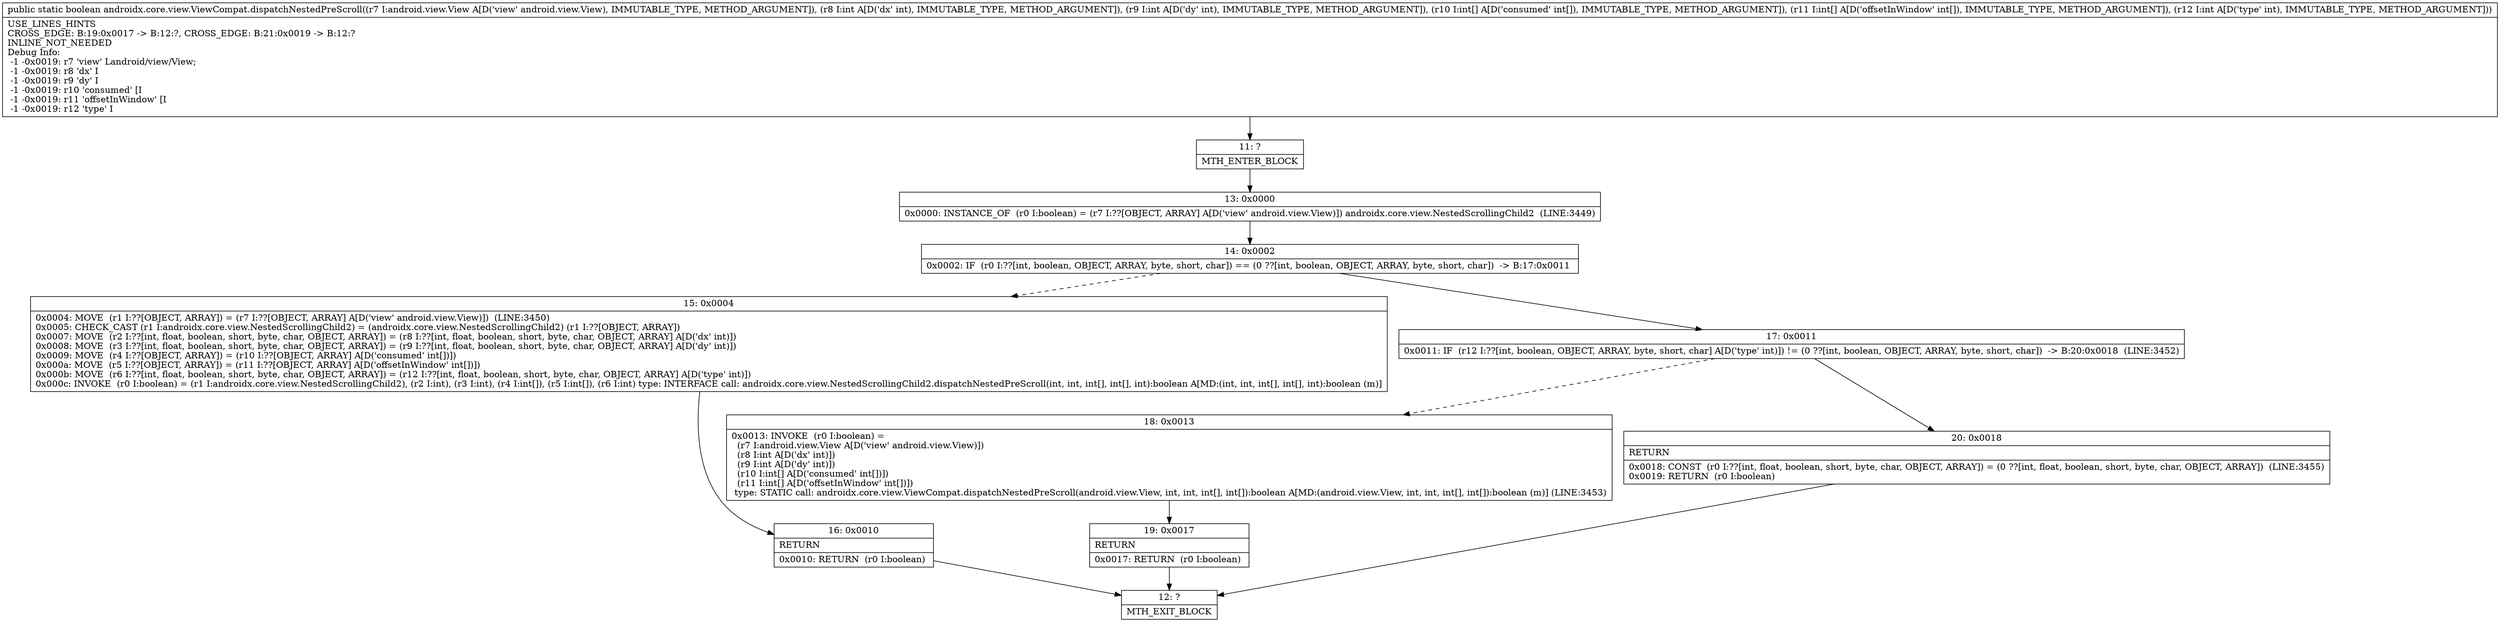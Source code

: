 digraph "CFG forandroidx.core.view.ViewCompat.dispatchNestedPreScroll(Landroid\/view\/View;II[I[II)Z" {
Node_11 [shape=record,label="{11\:\ ?|MTH_ENTER_BLOCK\l}"];
Node_13 [shape=record,label="{13\:\ 0x0000|0x0000: INSTANCE_OF  (r0 I:boolean) = (r7 I:??[OBJECT, ARRAY] A[D('view' android.view.View)]) androidx.core.view.NestedScrollingChild2  (LINE:3449)\l}"];
Node_14 [shape=record,label="{14\:\ 0x0002|0x0002: IF  (r0 I:??[int, boolean, OBJECT, ARRAY, byte, short, char]) == (0 ??[int, boolean, OBJECT, ARRAY, byte, short, char])  \-\> B:17:0x0011 \l}"];
Node_15 [shape=record,label="{15\:\ 0x0004|0x0004: MOVE  (r1 I:??[OBJECT, ARRAY]) = (r7 I:??[OBJECT, ARRAY] A[D('view' android.view.View)])  (LINE:3450)\l0x0005: CHECK_CAST (r1 I:androidx.core.view.NestedScrollingChild2) = (androidx.core.view.NestedScrollingChild2) (r1 I:??[OBJECT, ARRAY]) \l0x0007: MOVE  (r2 I:??[int, float, boolean, short, byte, char, OBJECT, ARRAY]) = (r8 I:??[int, float, boolean, short, byte, char, OBJECT, ARRAY] A[D('dx' int)]) \l0x0008: MOVE  (r3 I:??[int, float, boolean, short, byte, char, OBJECT, ARRAY]) = (r9 I:??[int, float, boolean, short, byte, char, OBJECT, ARRAY] A[D('dy' int)]) \l0x0009: MOVE  (r4 I:??[OBJECT, ARRAY]) = (r10 I:??[OBJECT, ARRAY] A[D('consumed' int[])]) \l0x000a: MOVE  (r5 I:??[OBJECT, ARRAY]) = (r11 I:??[OBJECT, ARRAY] A[D('offsetInWindow' int[])]) \l0x000b: MOVE  (r6 I:??[int, float, boolean, short, byte, char, OBJECT, ARRAY]) = (r12 I:??[int, float, boolean, short, byte, char, OBJECT, ARRAY] A[D('type' int)]) \l0x000c: INVOKE  (r0 I:boolean) = (r1 I:androidx.core.view.NestedScrollingChild2), (r2 I:int), (r3 I:int), (r4 I:int[]), (r5 I:int[]), (r6 I:int) type: INTERFACE call: androidx.core.view.NestedScrollingChild2.dispatchNestedPreScroll(int, int, int[], int[], int):boolean A[MD:(int, int, int[], int[], int):boolean (m)]\l}"];
Node_16 [shape=record,label="{16\:\ 0x0010|RETURN\l|0x0010: RETURN  (r0 I:boolean) \l}"];
Node_12 [shape=record,label="{12\:\ ?|MTH_EXIT_BLOCK\l}"];
Node_17 [shape=record,label="{17\:\ 0x0011|0x0011: IF  (r12 I:??[int, boolean, OBJECT, ARRAY, byte, short, char] A[D('type' int)]) != (0 ??[int, boolean, OBJECT, ARRAY, byte, short, char])  \-\> B:20:0x0018  (LINE:3452)\l}"];
Node_18 [shape=record,label="{18\:\ 0x0013|0x0013: INVOKE  (r0 I:boolean) = \l  (r7 I:android.view.View A[D('view' android.view.View)])\l  (r8 I:int A[D('dx' int)])\l  (r9 I:int A[D('dy' int)])\l  (r10 I:int[] A[D('consumed' int[])])\l  (r11 I:int[] A[D('offsetInWindow' int[])])\l type: STATIC call: androidx.core.view.ViewCompat.dispatchNestedPreScroll(android.view.View, int, int, int[], int[]):boolean A[MD:(android.view.View, int, int, int[], int[]):boolean (m)] (LINE:3453)\l}"];
Node_19 [shape=record,label="{19\:\ 0x0017|RETURN\l|0x0017: RETURN  (r0 I:boolean) \l}"];
Node_20 [shape=record,label="{20\:\ 0x0018|RETURN\l|0x0018: CONST  (r0 I:??[int, float, boolean, short, byte, char, OBJECT, ARRAY]) = (0 ??[int, float, boolean, short, byte, char, OBJECT, ARRAY])  (LINE:3455)\l0x0019: RETURN  (r0 I:boolean) \l}"];
MethodNode[shape=record,label="{public static boolean androidx.core.view.ViewCompat.dispatchNestedPreScroll((r7 I:android.view.View A[D('view' android.view.View), IMMUTABLE_TYPE, METHOD_ARGUMENT]), (r8 I:int A[D('dx' int), IMMUTABLE_TYPE, METHOD_ARGUMENT]), (r9 I:int A[D('dy' int), IMMUTABLE_TYPE, METHOD_ARGUMENT]), (r10 I:int[] A[D('consumed' int[]), IMMUTABLE_TYPE, METHOD_ARGUMENT]), (r11 I:int[] A[D('offsetInWindow' int[]), IMMUTABLE_TYPE, METHOD_ARGUMENT]), (r12 I:int A[D('type' int), IMMUTABLE_TYPE, METHOD_ARGUMENT]))  | USE_LINES_HINTS\lCROSS_EDGE: B:19:0x0017 \-\> B:12:?, CROSS_EDGE: B:21:0x0019 \-\> B:12:?\lINLINE_NOT_NEEDED\lDebug Info:\l  \-1 \-0x0019: r7 'view' Landroid\/view\/View;\l  \-1 \-0x0019: r8 'dx' I\l  \-1 \-0x0019: r9 'dy' I\l  \-1 \-0x0019: r10 'consumed' [I\l  \-1 \-0x0019: r11 'offsetInWindow' [I\l  \-1 \-0x0019: r12 'type' I\l}"];
MethodNode -> Node_11;Node_11 -> Node_13;
Node_13 -> Node_14;
Node_14 -> Node_15[style=dashed];
Node_14 -> Node_17;
Node_15 -> Node_16;
Node_16 -> Node_12;
Node_17 -> Node_18[style=dashed];
Node_17 -> Node_20;
Node_18 -> Node_19;
Node_19 -> Node_12;
Node_20 -> Node_12;
}

